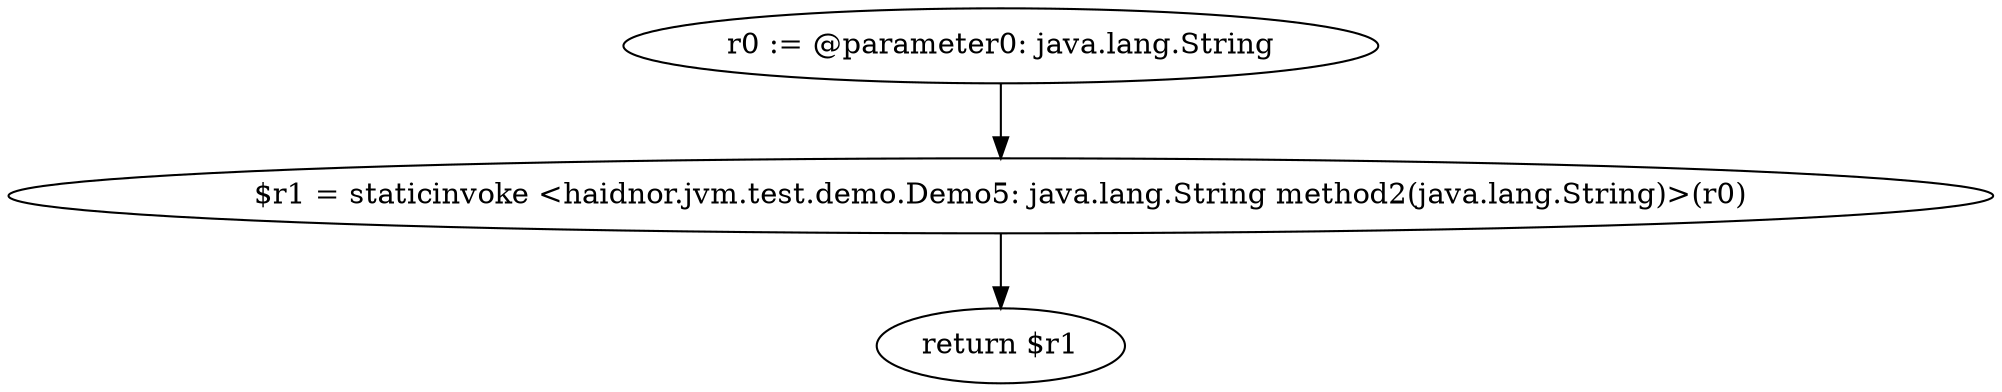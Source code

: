digraph "unitGraph" {
    "r0 := @parameter0: java.lang.String"
    "$r1 = staticinvoke <haidnor.jvm.test.demo.Demo5: java.lang.String method2(java.lang.String)>(r0)"
    "return $r1"
    "r0 := @parameter0: java.lang.String"->"$r1 = staticinvoke <haidnor.jvm.test.demo.Demo5: java.lang.String method2(java.lang.String)>(r0)";
    "$r1 = staticinvoke <haidnor.jvm.test.demo.Demo5: java.lang.String method2(java.lang.String)>(r0)"->"return $r1";
}
